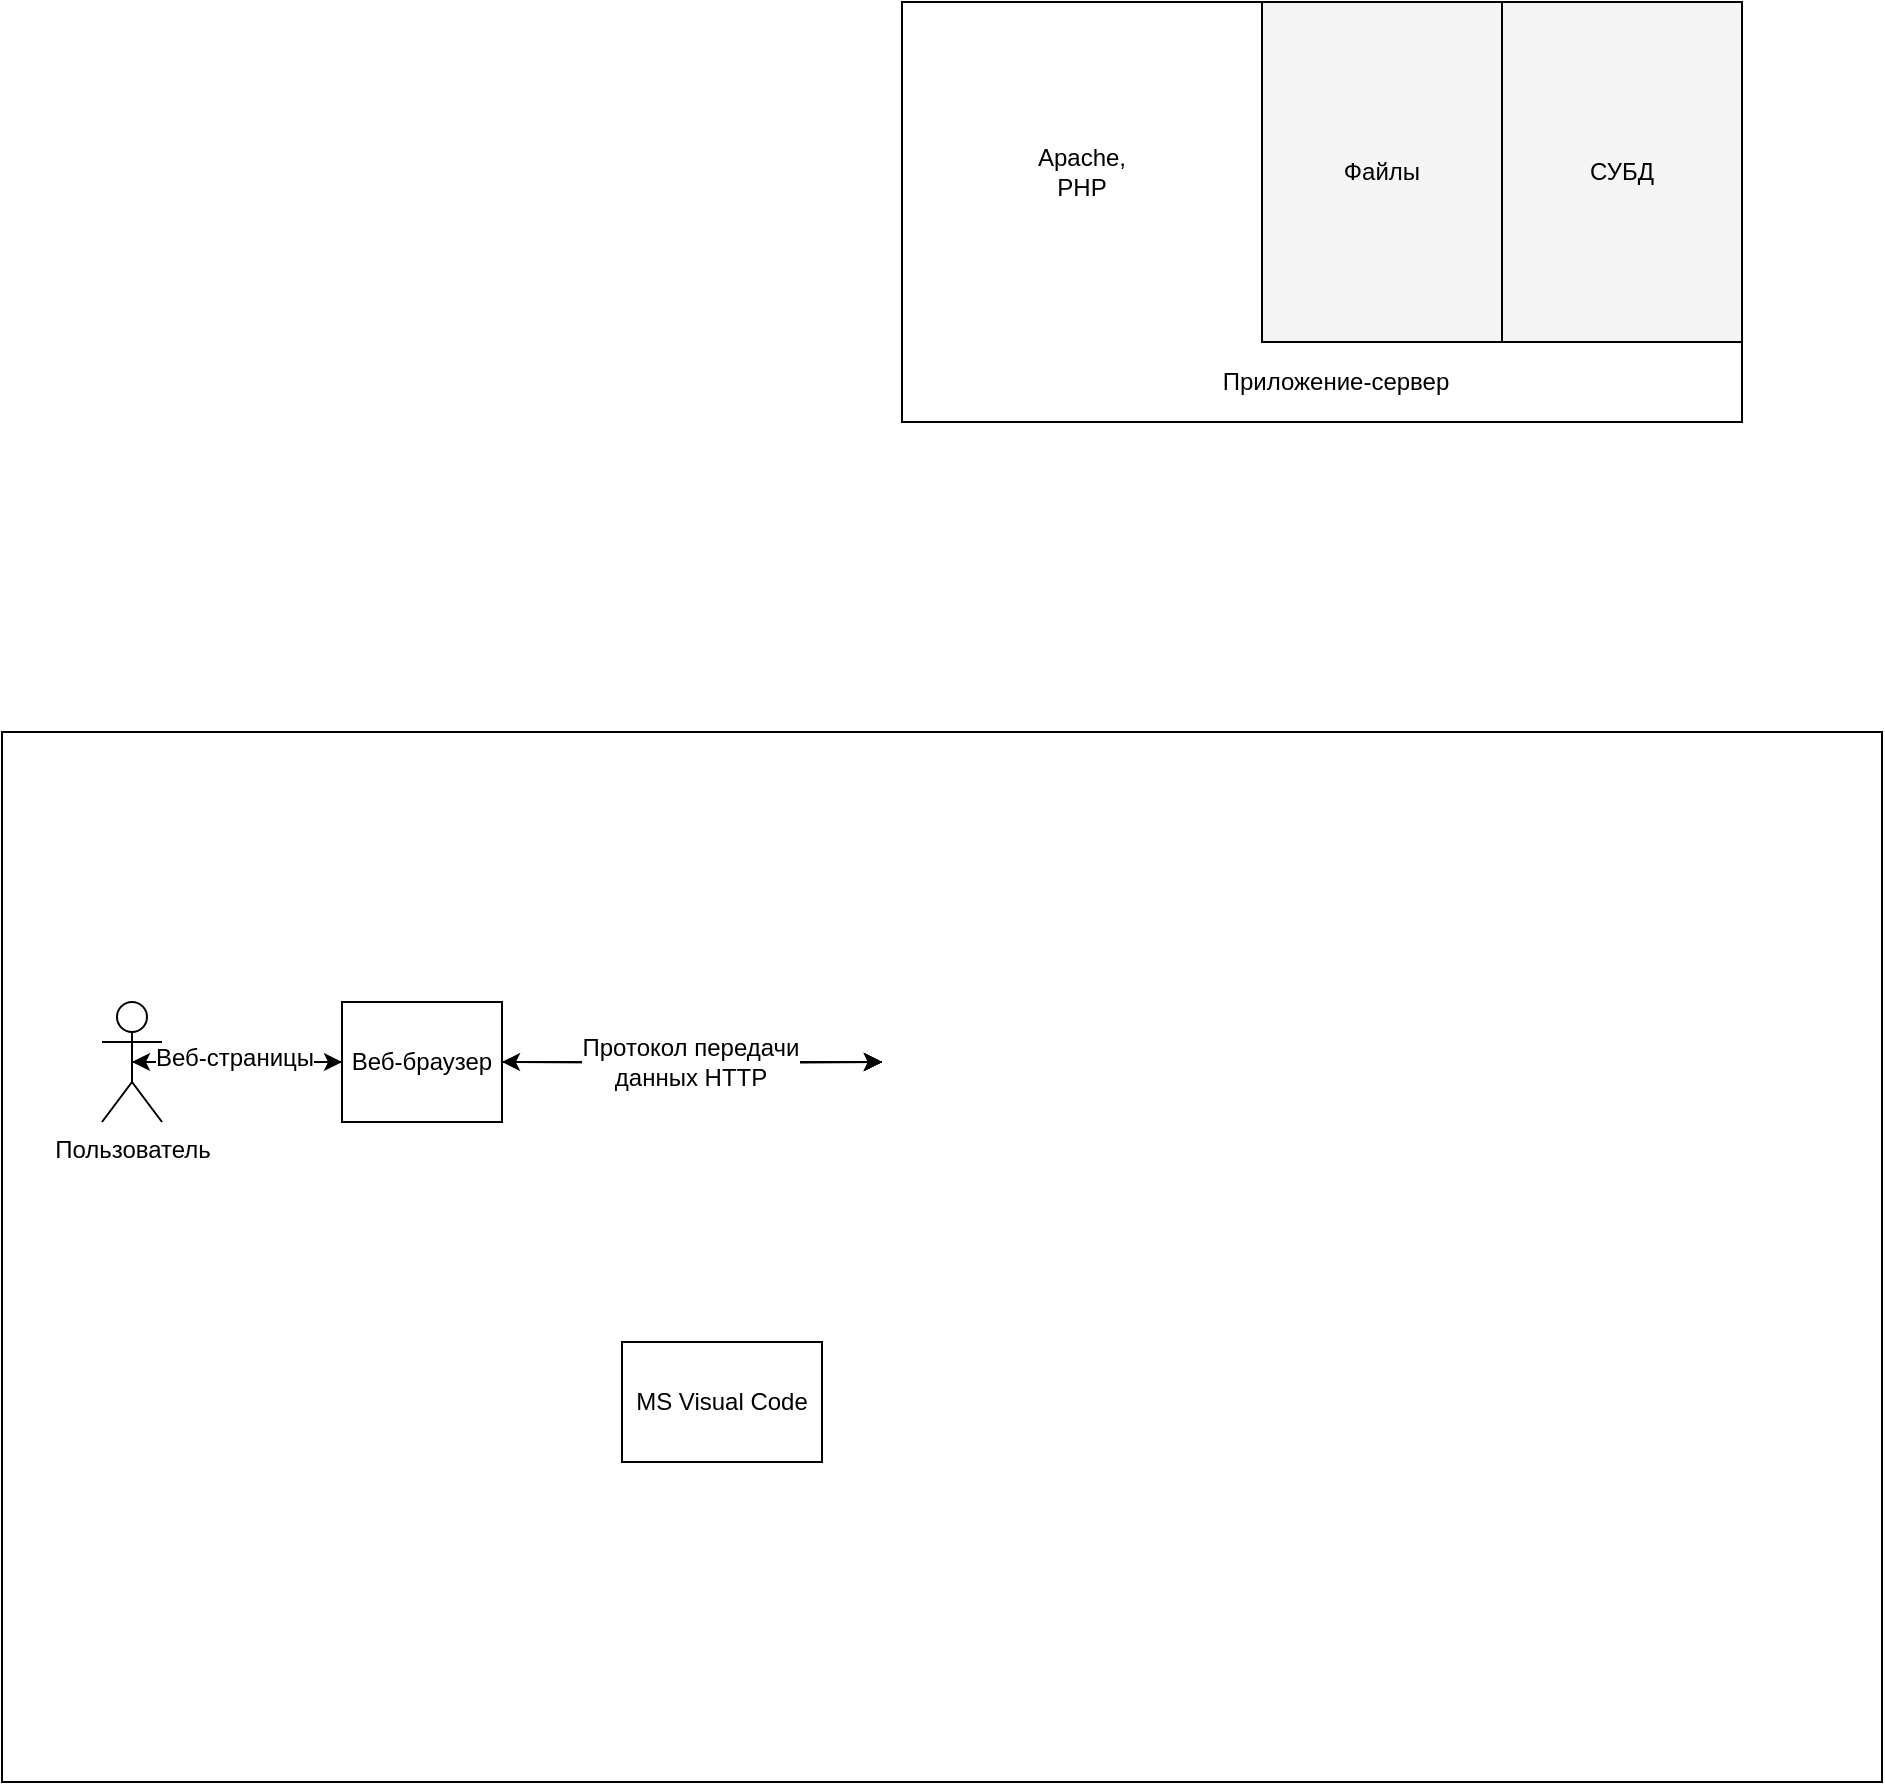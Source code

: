 <mxfile version="10.7.1" type="github"><diagram id="2H3PkfOzsTX1MLd5xwPp" name="Page-1"><mxGraphModel dx="1589" dy="2004" grid="1" gridSize="10" guides="1" tooltips="1" connect="1" arrows="1" fold="1" page="1" pageScale="1" pageWidth="827" pageHeight="1169" math="0" shadow="0"><root><mxCell id="0"/><mxCell id="1" parent="0"/><mxCell id="vrxTnK1C2RR8_sT_aRV3-7" value="" style="rounded=0;whiteSpace=wrap;html=1;" vertex="1" parent="1"><mxGeometry x="160" y="275" width="940" height="525" as="geometry"/></mxCell><mxCell id="vrxTnK1C2RR8_sT_aRV3-9" style="edgeStyle=orthogonalEdgeStyle;rounded=0;orthogonalLoop=1;jettySize=auto;html=1;exitX=0.5;exitY=0.5;exitDx=0;exitDy=0;exitPerimeter=0;" edge="1" parent="1" source="vrxTnK1C2RR8_sT_aRV3-10" target="vrxTnK1C2RR8_sT_aRV3-17"><mxGeometry relative="1" as="geometry"><mxPoint x="290" y="440" as="targetPoint"/></mxGeometry></mxCell><mxCell id="vrxTnK1C2RR8_sT_aRV3-10" value="Пользователь" style="shape=umlActor;verticalLabelPosition=bottom;labelBackgroundColor=#ffffff;verticalAlign=top;html=1;outlineConnect=0;" vertex="1" parent="1"><mxGeometry x="210" y="410" width="30" height="60" as="geometry"/></mxCell><mxCell id="vrxTnK1C2RR8_sT_aRV3-11" style="edgeStyle=orthogonalEdgeStyle;rounded=0;orthogonalLoop=1;jettySize=auto;html=1;exitX=1;exitY=0.5;exitDx=0;exitDy=0;" edge="1" parent="1" source="vrxTnK1C2RR8_sT_aRV3-17"><mxGeometry relative="1" as="geometry"><mxPoint x="600" y="440" as="targetPoint"/></mxGeometry></mxCell><mxCell id="vrxTnK1C2RR8_sT_aRV3-12" style="edgeStyle=orthogonalEdgeStyle;rounded=0;orthogonalLoop=1;jettySize=auto;html=1;exitX=1;exitY=0.5;exitDx=0;exitDy=0;entryX=0;entryY=0.5;entryDx=0;entryDy=0;" edge="1" parent="1" source="vrxTnK1C2RR8_sT_aRV3-17"><mxGeometry relative="1" as="geometry"><mxPoint x="600" y="440" as="targetPoint"/></mxGeometry></mxCell><mxCell id="vrxTnK1C2RR8_sT_aRV3-13" style="edgeStyle=orthogonalEdgeStyle;rounded=0;orthogonalLoop=1;jettySize=auto;html=1;exitX=1;exitY=0.5;exitDx=0;exitDy=0;" edge="1" parent="1" source="vrxTnK1C2RR8_sT_aRV3-17"><mxGeometry relative="1" as="geometry"><mxPoint x="600" y="440" as="targetPoint"/></mxGeometry></mxCell><mxCell id="vrxTnK1C2RR8_sT_aRV3-14" style="edgeStyle=orthogonalEdgeStyle;rounded=0;orthogonalLoop=1;jettySize=auto;html=1;exitX=1;exitY=0.5;exitDx=0;exitDy=0;entryX=0;entryY=0.5;entryDx=0;entryDy=0;" edge="1" parent="1" source="vrxTnK1C2RR8_sT_aRV3-17"><mxGeometry relative="1" as="geometry"><mxPoint x="600" y="440" as="targetPoint"/></mxGeometry></mxCell><mxCell id="vrxTnK1C2RR8_sT_aRV3-15" style="edgeStyle=orthogonalEdgeStyle;rounded=0;orthogonalLoop=1;jettySize=auto;html=1;exitX=0;exitY=0.5;exitDx=0;exitDy=0;entryX=0.5;entryY=0.5;entryDx=0;entryDy=0;entryPerimeter=0;" edge="1" parent="1" source="vrxTnK1C2RR8_sT_aRV3-17" target="vrxTnK1C2RR8_sT_aRV3-10"><mxGeometry relative="1" as="geometry"/></mxCell><mxCell id="vrxTnK1C2RR8_sT_aRV3-16" value="Веб-страницы" style="text;html=1;resizable=0;points=[];align=center;verticalAlign=middle;labelBackgroundColor=#ffffff;" vertex="1" connectable="0" parent="vrxTnK1C2RR8_sT_aRV3-15"><mxGeometry x="0.2" y="-2" relative="1" as="geometry"><mxPoint x="9" as="offset"/></mxGeometry></mxCell><mxCell id="vrxTnK1C2RR8_sT_aRV3-17" value="Веб-браузер" style="rounded=0;whiteSpace=wrap;html=1;" vertex="1" parent="1"><mxGeometry x="330" y="410" width="80" height="60" as="geometry"/></mxCell><mxCell id="vrxTnK1C2RR8_sT_aRV3-18" style="edgeStyle=orthogonalEdgeStyle;rounded=0;orthogonalLoop=1;jettySize=auto;html=1;exitX=1;exitY=0.5;exitDx=0;exitDy=0;entryX=0;entryY=0.5;entryDx=0;entryDy=0;" edge="1" parent="1" target="vrxTnK1C2RR8_sT_aRV3-29"><mxGeometry relative="1" as="geometry"><mxPoint x="720" y="440" as="sourcePoint"/></mxGeometry></mxCell><mxCell id="vrxTnK1C2RR8_sT_aRV3-19" style="edgeStyle=orthogonalEdgeStyle;rounded=0;orthogonalLoop=1;jettySize=auto;html=1;exitX=0;exitY=0.5;exitDx=0;exitDy=0;entryX=1;entryY=0.5;entryDx=0;entryDy=0;" edge="1" parent="1" target="vrxTnK1C2RR8_sT_aRV3-17"><mxGeometry relative="1" as="geometry"><mxPoint x="600" y="440" as="sourcePoint"/></mxGeometry></mxCell><mxCell id="vrxTnK1C2RR8_sT_aRV3-20" value="Протокол передачи&lt;br&gt;данных HTTP&lt;br&gt;" style="text;html=1;resizable=0;points=[];align=center;verticalAlign=middle;labelBackgroundColor=#ffffff;" vertex="1" connectable="0" parent="vrxTnK1C2RR8_sT_aRV3-19"><mxGeometry x="0.126" relative="1" as="geometry"><mxPoint x="11" as="offset"/></mxGeometry></mxCell><mxCell id="vrxTnK1C2RR8_sT_aRV3-22" style="edgeStyle=orthogonalEdgeStyle;rounded=0;orthogonalLoop=1;jettySize=auto;html=1;exitX=0;exitY=0.5;exitDx=0;exitDy=0;entryX=1;entryY=0.25;entryDx=0;entryDy=0;" edge="1" parent="1" source="vrxTnK1C2RR8_sT_aRV3-25"><mxGeometry relative="1" as="geometry"><mxPoint x="720" y="425" as="targetPoint"/></mxGeometry></mxCell><mxCell id="vrxTnK1C2RR8_sT_aRV3-23" value="HTML&lt;br&gt;документы&lt;br&gt;" style="text;html=1;resizable=0;points=[];align=center;verticalAlign=middle;labelBackgroundColor=#ffffff;" vertex="1" connectable="0" parent="vrxTnK1C2RR8_sT_aRV3-22"><mxGeometry x="-0.295" y="1" relative="1" as="geometry"><mxPoint x="-1" y="16" as="offset"/></mxGeometry></mxCell><mxCell id="vrxTnK1C2RR8_sT_aRV3-24" style="edgeStyle=orthogonalEdgeStyle;rounded=0;orthogonalLoop=1;jettySize=auto;html=1;exitX=1;exitY=0.5;exitDx=0;exitDy=0;" edge="1" parent="1" target="vrxTnK1C2RR8_sT_aRV3-31"><mxGeometry relative="1" as="geometry"><mxPoint x="880" y="340" as="sourcePoint"/></mxGeometry></mxCell><mxCell id="vrxTnK1C2RR8_sT_aRV3-26" style="edgeStyle=orthogonalEdgeStyle;rounded=0;orthogonalLoop=1;jettySize=auto;html=1;exitX=0;exitY=0.5;exitDx=0;exitDy=0;entryX=1;entryY=0.5;entryDx=0;entryDy=0;" edge="1" parent="1" source="vrxTnK1C2RR8_sT_aRV3-29"><mxGeometry relative="1" as="geometry"><mxPoint x="720" y="440" as="targetPoint"/></mxGeometry></mxCell><mxCell id="vrxTnK1C2RR8_sT_aRV3-27" style="edgeStyle=orthogonalEdgeStyle;rounded=0;orthogonalLoop=1;jettySize=auto;html=1;exitX=1;exitY=0.5;exitDx=0;exitDy=0;entryX=1;entryY=0.75;entryDx=0;entryDy=0;" edge="1" parent="1" source="vrxTnK1C2RR8_sT_aRV3-29"><mxGeometry relative="1" as="geometry"><Array as="points"><mxPoint x="1000" y="510"/><mxPoint x="1000" y="460"/><mxPoint x="900" y="460"/><mxPoint x="900" y="355"/></Array><mxPoint x="880" y="355" as="targetPoint"/></mxGeometry></mxCell><mxCell id="vrxTnK1C2RR8_sT_aRV3-28" value="PHP&lt;br&gt;файлы&lt;br&gt;" style="text;html=1;resizable=0;points=[];align=center;verticalAlign=middle;labelBackgroundColor=#ffffff;" vertex="1" connectable="0" parent="vrxTnK1C2RR8_sT_aRV3-27"><mxGeometry x="0.281" y="2" relative="1" as="geometry"><mxPoint as="offset"/></mxGeometry></mxCell><mxCell id="vrxTnK1C2RR8_sT_aRV3-30" style="edgeStyle=orthogonalEdgeStyle;rounded=0;orthogonalLoop=1;jettySize=auto;html=1;exitX=0;exitY=0.5;exitDx=0;exitDy=0;entryX=1;entryY=0.5;entryDx=0;entryDy=0;" edge="1" parent="1" source="vrxTnK1C2RR8_sT_aRV3-31"><mxGeometry relative="1" as="geometry"><mxPoint x="880" y="340" as="targetPoint"/></mxGeometry></mxCell><mxCell id="vrxTnK1C2RR8_sT_aRV3-37" value="MS Visual Code" style="rounded=0;whiteSpace=wrap;html=1;" vertex="1" parent="1"><mxGeometry x="470" y="580" width="100" height="60" as="geometry"/></mxCell><mxCell id="vrxTnK1C2RR8_sT_aRV3-43" value="" style="group" vertex="1" connectable="0" parent="1"><mxGeometry x="610" y="-90" width="420" height="210" as="geometry"/></mxCell><mxCell id="vrxTnK1C2RR8_sT_aRV3-38" value="" style="rounded=0;whiteSpace=wrap;html=1;" vertex="1" parent="vrxTnK1C2RR8_sT_aRV3-43"><mxGeometry width="420" height="210" as="geometry"/></mxCell><mxCell id="vrxTnK1C2RR8_sT_aRV3-39" value="Файлы" style="rounded=0;whiteSpace=wrap;html=1;fillColor=#F5F5F5;" vertex="1" parent="vrxTnK1C2RR8_sT_aRV3-43"><mxGeometry x="180" width="120" height="170" as="geometry"/></mxCell><mxCell id="vrxTnK1C2RR8_sT_aRV3-40" value="СУБД" style="rounded=0;whiteSpace=wrap;html=1;fillColor=#F5F5F5;" vertex="1" parent="vrxTnK1C2RR8_sT_aRV3-43"><mxGeometry x="300" width="120" height="170" as="geometry"/></mxCell><mxCell id="vrxTnK1C2RR8_sT_aRV3-41" value="Apache,&lt;br&gt;PHP&lt;br&gt;" style="text;html=1;strokeColor=none;fillColor=none;align=center;verticalAlign=middle;whiteSpace=wrap;rounded=0;" vertex="1" parent="vrxTnK1C2RR8_sT_aRV3-43"><mxGeometry x="70" y="75" width="40" height="20" as="geometry"/></mxCell><mxCell id="vrxTnK1C2RR8_sT_aRV3-42" value="Приложение-сервер" style="text;html=1;strokeColor=none;fillColor=none;align=center;verticalAlign=middle;whiteSpace=wrap;rounded=0;" vertex="1" parent="vrxTnK1C2RR8_sT_aRV3-43"><mxGeometry x="157" y="180" width="120" height="20" as="geometry"/></mxCell></root></mxGraphModel></diagram></mxfile>